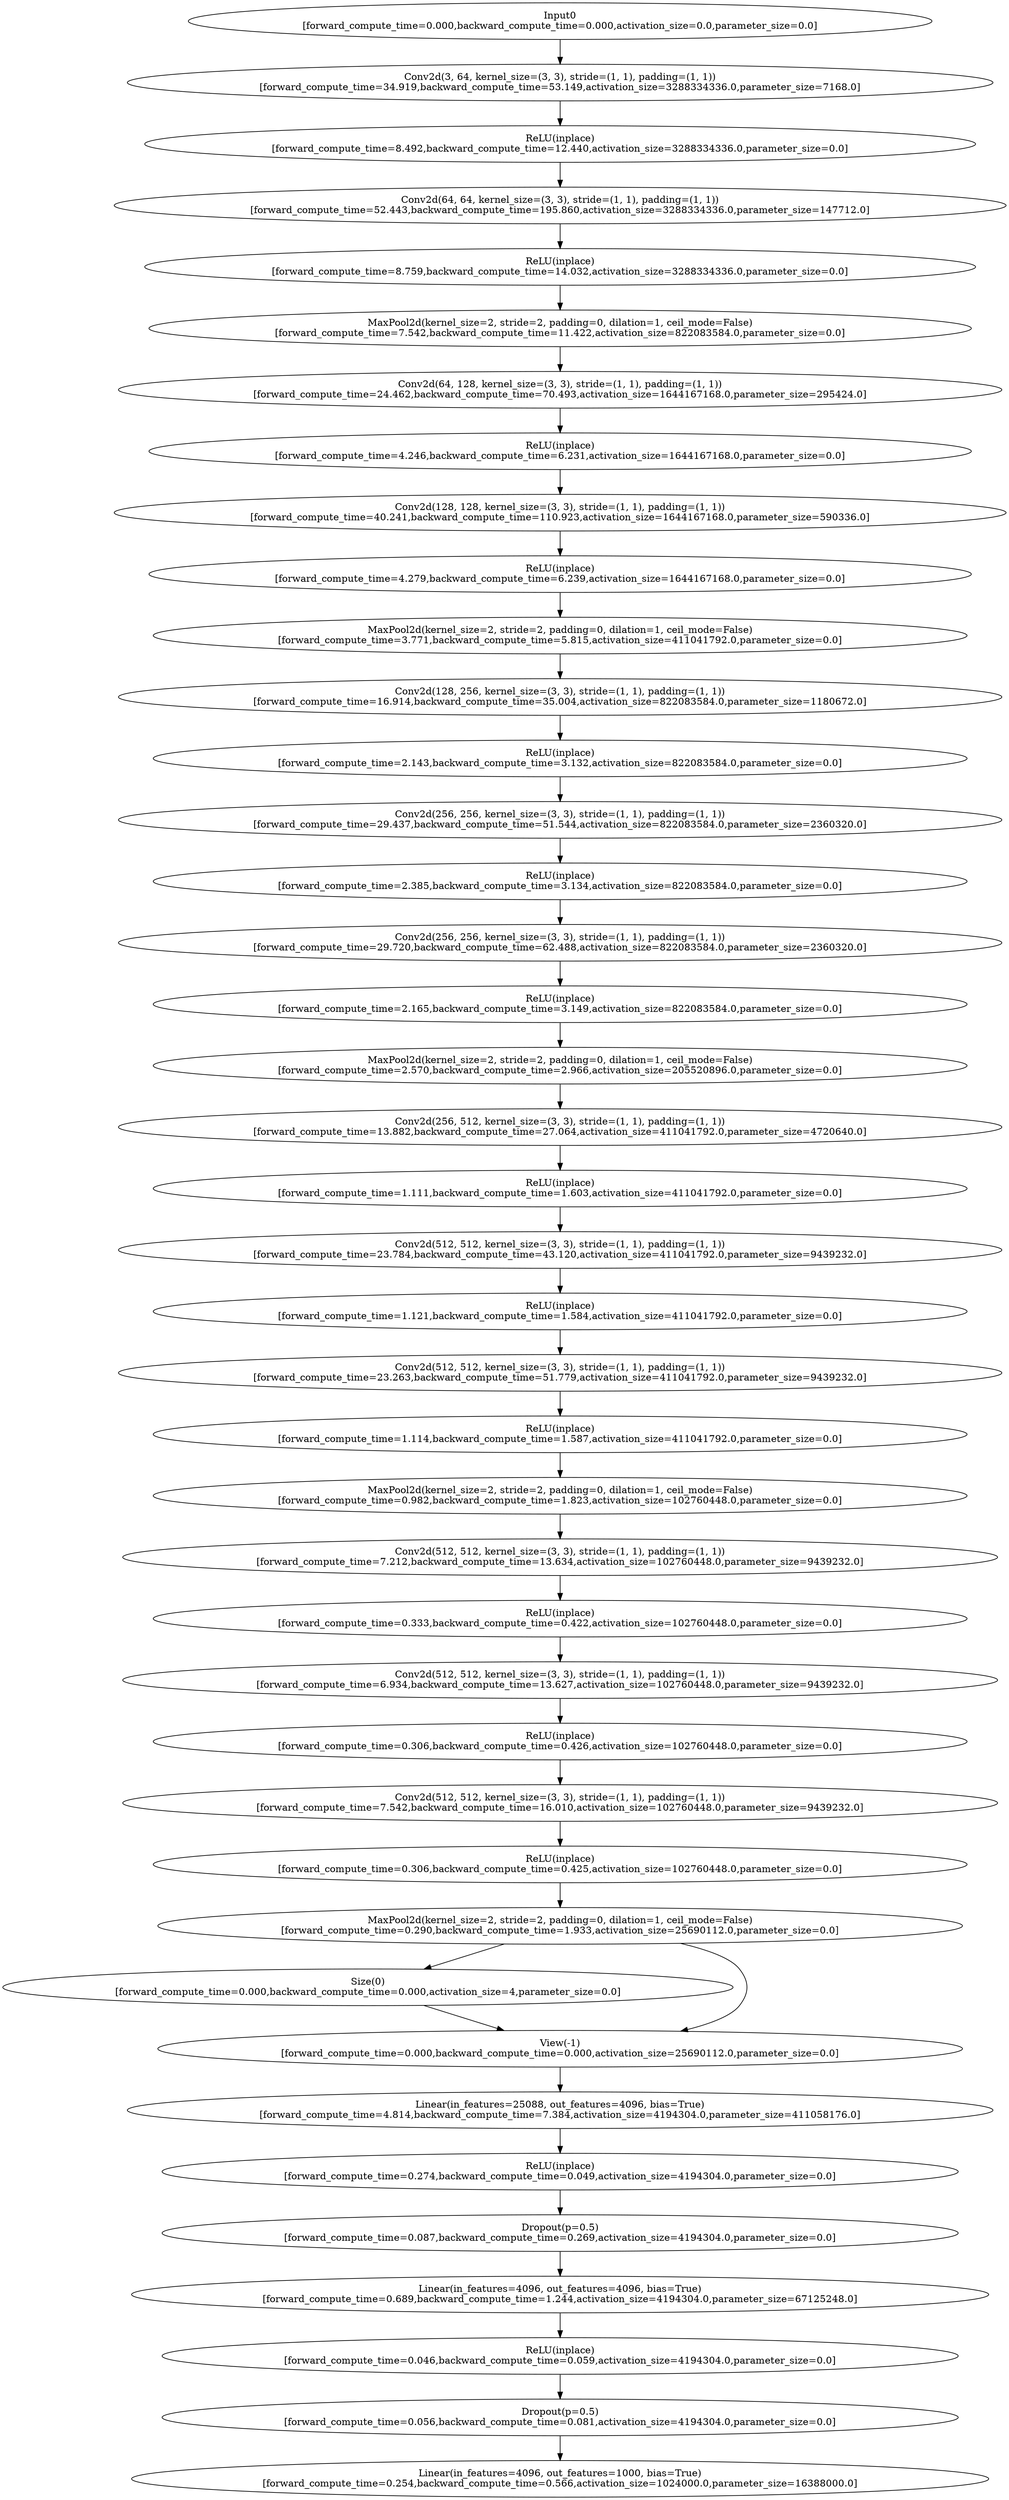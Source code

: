 digraph {
	node1 [label="Input0
[forward_compute_time=0.000,backward_compute_time=0.000,activation_size=0.0,parameter_size=0.0]"]
	node2 [label="Conv2d(3, 64, kernel_size=(3, 3), stride=(1, 1), padding=(1, 1))
[forward_compute_time=34.919,backward_compute_time=53.149,activation_size=3288334336.0,parameter_size=7168.0]"]
	node3 [label="ReLU(inplace)
[forward_compute_time=8.492,backward_compute_time=12.440,activation_size=3288334336.0,parameter_size=0.0]"]
	node4 [label="Conv2d(64, 64, kernel_size=(3, 3), stride=(1, 1), padding=(1, 1))
[forward_compute_time=52.443,backward_compute_time=195.860,activation_size=3288334336.0,parameter_size=147712.0]"]
	node5 [label="ReLU(inplace)
[forward_compute_time=8.759,backward_compute_time=14.032,activation_size=3288334336.0,parameter_size=0.0]"]
	node6 [label="MaxPool2d(kernel_size=2, stride=2, padding=0, dilation=1, ceil_mode=False)
[forward_compute_time=7.542,backward_compute_time=11.422,activation_size=822083584.0,parameter_size=0.0]"]
	node7 [label="Conv2d(64, 128, kernel_size=(3, 3), stride=(1, 1), padding=(1, 1))
[forward_compute_time=24.462,backward_compute_time=70.493,activation_size=1644167168.0,parameter_size=295424.0]"]
	node8 [label="ReLU(inplace)
[forward_compute_time=4.246,backward_compute_time=6.231,activation_size=1644167168.0,parameter_size=0.0]"]
	node9 [label="Conv2d(128, 128, kernel_size=(3, 3), stride=(1, 1), padding=(1, 1))
[forward_compute_time=40.241,backward_compute_time=110.923,activation_size=1644167168.0,parameter_size=590336.0]"]
	node10 [label="ReLU(inplace)
[forward_compute_time=4.279,backward_compute_time=6.239,activation_size=1644167168.0,parameter_size=0.0]"]
	node11 [label="MaxPool2d(kernel_size=2, stride=2, padding=0, dilation=1, ceil_mode=False)
[forward_compute_time=3.771,backward_compute_time=5.815,activation_size=411041792.0,parameter_size=0.0]"]
	node12 [label="Conv2d(128, 256, kernel_size=(3, 3), stride=(1, 1), padding=(1, 1))
[forward_compute_time=16.914,backward_compute_time=35.004,activation_size=822083584.0,parameter_size=1180672.0]"]
	node13 [label="ReLU(inplace)
[forward_compute_time=2.143,backward_compute_time=3.132,activation_size=822083584.0,parameter_size=0.0]"]
	node14 [label="Conv2d(256, 256, kernel_size=(3, 3), stride=(1, 1), padding=(1, 1))
[forward_compute_time=29.437,backward_compute_time=51.544,activation_size=822083584.0,parameter_size=2360320.0]"]
	node15 [label="ReLU(inplace)
[forward_compute_time=2.385,backward_compute_time=3.134,activation_size=822083584.0,parameter_size=0.0]"]
	node16 [label="Conv2d(256, 256, kernel_size=(3, 3), stride=(1, 1), padding=(1, 1))
[forward_compute_time=29.720,backward_compute_time=62.488,activation_size=822083584.0,parameter_size=2360320.0]"]
	node17 [label="ReLU(inplace)
[forward_compute_time=2.165,backward_compute_time=3.149,activation_size=822083584.0,parameter_size=0.0]"]
	node18 [label="MaxPool2d(kernel_size=2, stride=2, padding=0, dilation=1, ceil_mode=False)
[forward_compute_time=2.570,backward_compute_time=2.966,activation_size=205520896.0,parameter_size=0.0]"]
	node19 [label="Conv2d(256, 512, kernel_size=(3, 3), stride=(1, 1), padding=(1, 1))
[forward_compute_time=13.882,backward_compute_time=27.064,activation_size=411041792.0,parameter_size=4720640.0]"]
	node20 [label="ReLU(inplace)
[forward_compute_time=1.111,backward_compute_time=1.603,activation_size=411041792.0,parameter_size=0.0]"]
	node21 [label="Conv2d(512, 512, kernel_size=(3, 3), stride=(1, 1), padding=(1, 1))
[forward_compute_time=23.784,backward_compute_time=43.120,activation_size=411041792.0,parameter_size=9439232.0]"]
	node22 [label="ReLU(inplace)
[forward_compute_time=1.121,backward_compute_time=1.584,activation_size=411041792.0,parameter_size=0.0]"]
	node23 [label="Conv2d(512, 512, kernel_size=(3, 3), stride=(1, 1), padding=(1, 1))
[forward_compute_time=23.263,backward_compute_time=51.779,activation_size=411041792.0,parameter_size=9439232.0]"]
	node24 [label="ReLU(inplace)
[forward_compute_time=1.114,backward_compute_time=1.587,activation_size=411041792.0,parameter_size=0.0]"]
	node25 [label="MaxPool2d(kernel_size=2, stride=2, padding=0, dilation=1, ceil_mode=False)
[forward_compute_time=0.982,backward_compute_time=1.823,activation_size=102760448.0,parameter_size=0.0]"]
	node26 [label="Conv2d(512, 512, kernel_size=(3, 3), stride=(1, 1), padding=(1, 1))
[forward_compute_time=7.212,backward_compute_time=13.634,activation_size=102760448.0,parameter_size=9439232.0]"]
	node27 [label="ReLU(inplace)
[forward_compute_time=0.333,backward_compute_time=0.422,activation_size=102760448.0,parameter_size=0.0]"]
	node28 [label="Conv2d(512, 512, kernel_size=(3, 3), stride=(1, 1), padding=(1, 1))
[forward_compute_time=6.934,backward_compute_time=13.627,activation_size=102760448.0,parameter_size=9439232.0]"]
	node29 [label="ReLU(inplace)
[forward_compute_time=0.306,backward_compute_time=0.426,activation_size=102760448.0,parameter_size=0.0]"]
	node30 [label="Conv2d(512, 512, kernel_size=(3, 3), stride=(1, 1), padding=(1, 1))
[forward_compute_time=7.542,backward_compute_time=16.010,activation_size=102760448.0,parameter_size=9439232.0]"]
	node31 [label="ReLU(inplace)
[forward_compute_time=0.306,backward_compute_time=0.425,activation_size=102760448.0,parameter_size=0.0]"]
	node32 [label="MaxPool2d(kernel_size=2, stride=2, padding=0, dilation=1, ceil_mode=False)
[forward_compute_time=0.290,backward_compute_time=1.933,activation_size=25690112.0,parameter_size=0.0]"]
	node33 [label="Size(0)
[forward_compute_time=0.000,backward_compute_time=0.000,activation_size=4,parameter_size=0.0]"]
	node34 [label="View(-1)
[forward_compute_time=0.000,backward_compute_time=0.000,activation_size=25690112.0,parameter_size=0.0]"]
	node35 [label="Linear(in_features=25088, out_features=4096, bias=True)
[forward_compute_time=4.814,backward_compute_time=7.384,activation_size=4194304.0,parameter_size=411058176.0]"]
	node36 [label="ReLU(inplace)
[forward_compute_time=0.274,backward_compute_time=0.049,activation_size=4194304.0,parameter_size=0.0]"]
	node37 [label="Dropout(p=0.5)
[forward_compute_time=0.087,backward_compute_time=0.269,activation_size=4194304.0,parameter_size=0.0]"]
	node38 [label="Linear(in_features=4096, out_features=4096, bias=True)
[forward_compute_time=0.689,backward_compute_time=1.244,activation_size=4194304.0,parameter_size=67125248.0]"]
	node39 [label="ReLU(inplace)
[forward_compute_time=0.046,backward_compute_time=0.059,activation_size=4194304.0,parameter_size=0.0]"]
	node40 [label="Dropout(p=0.5)
[forward_compute_time=0.056,backward_compute_time=0.081,activation_size=4194304.0,parameter_size=0.0]"]
	node41 [label="Linear(in_features=4096, out_features=1000, bias=True)
[forward_compute_time=0.254,backward_compute_time=0.566,activation_size=1024000.0,parameter_size=16388000.0]"]
	node1 -> node2
	node2 -> node3
	node3 -> node4
	node4 -> node5
	node5 -> node6
	node6 -> node7
	node7 -> node8
	node8 -> node9
	node9 -> node10
	node10 -> node11
	node11 -> node12
	node12 -> node13
	node13 -> node14
	node14 -> node15
	node15 -> node16
	node16 -> node17
	node17 -> node18
	node18 -> node19
	node19 -> node20
	node20 -> node21
	node21 -> node22
	node22 -> node23
	node23 -> node24
	node24 -> node25
	node25 -> node26
	node26 -> node27
	node27 -> node28
	node28 -> node29
	node29 -> node30
	node30 -> node31
	node31 -> node32
	node32 -> node33
	node32 -> node34
	node33 -> node34
	node34 -> node35
	node35 -> node36
	node36 -> node37
	node37 -> node38
	node38 -> node39
	node39 -> node40
	node40 -> node41
}
